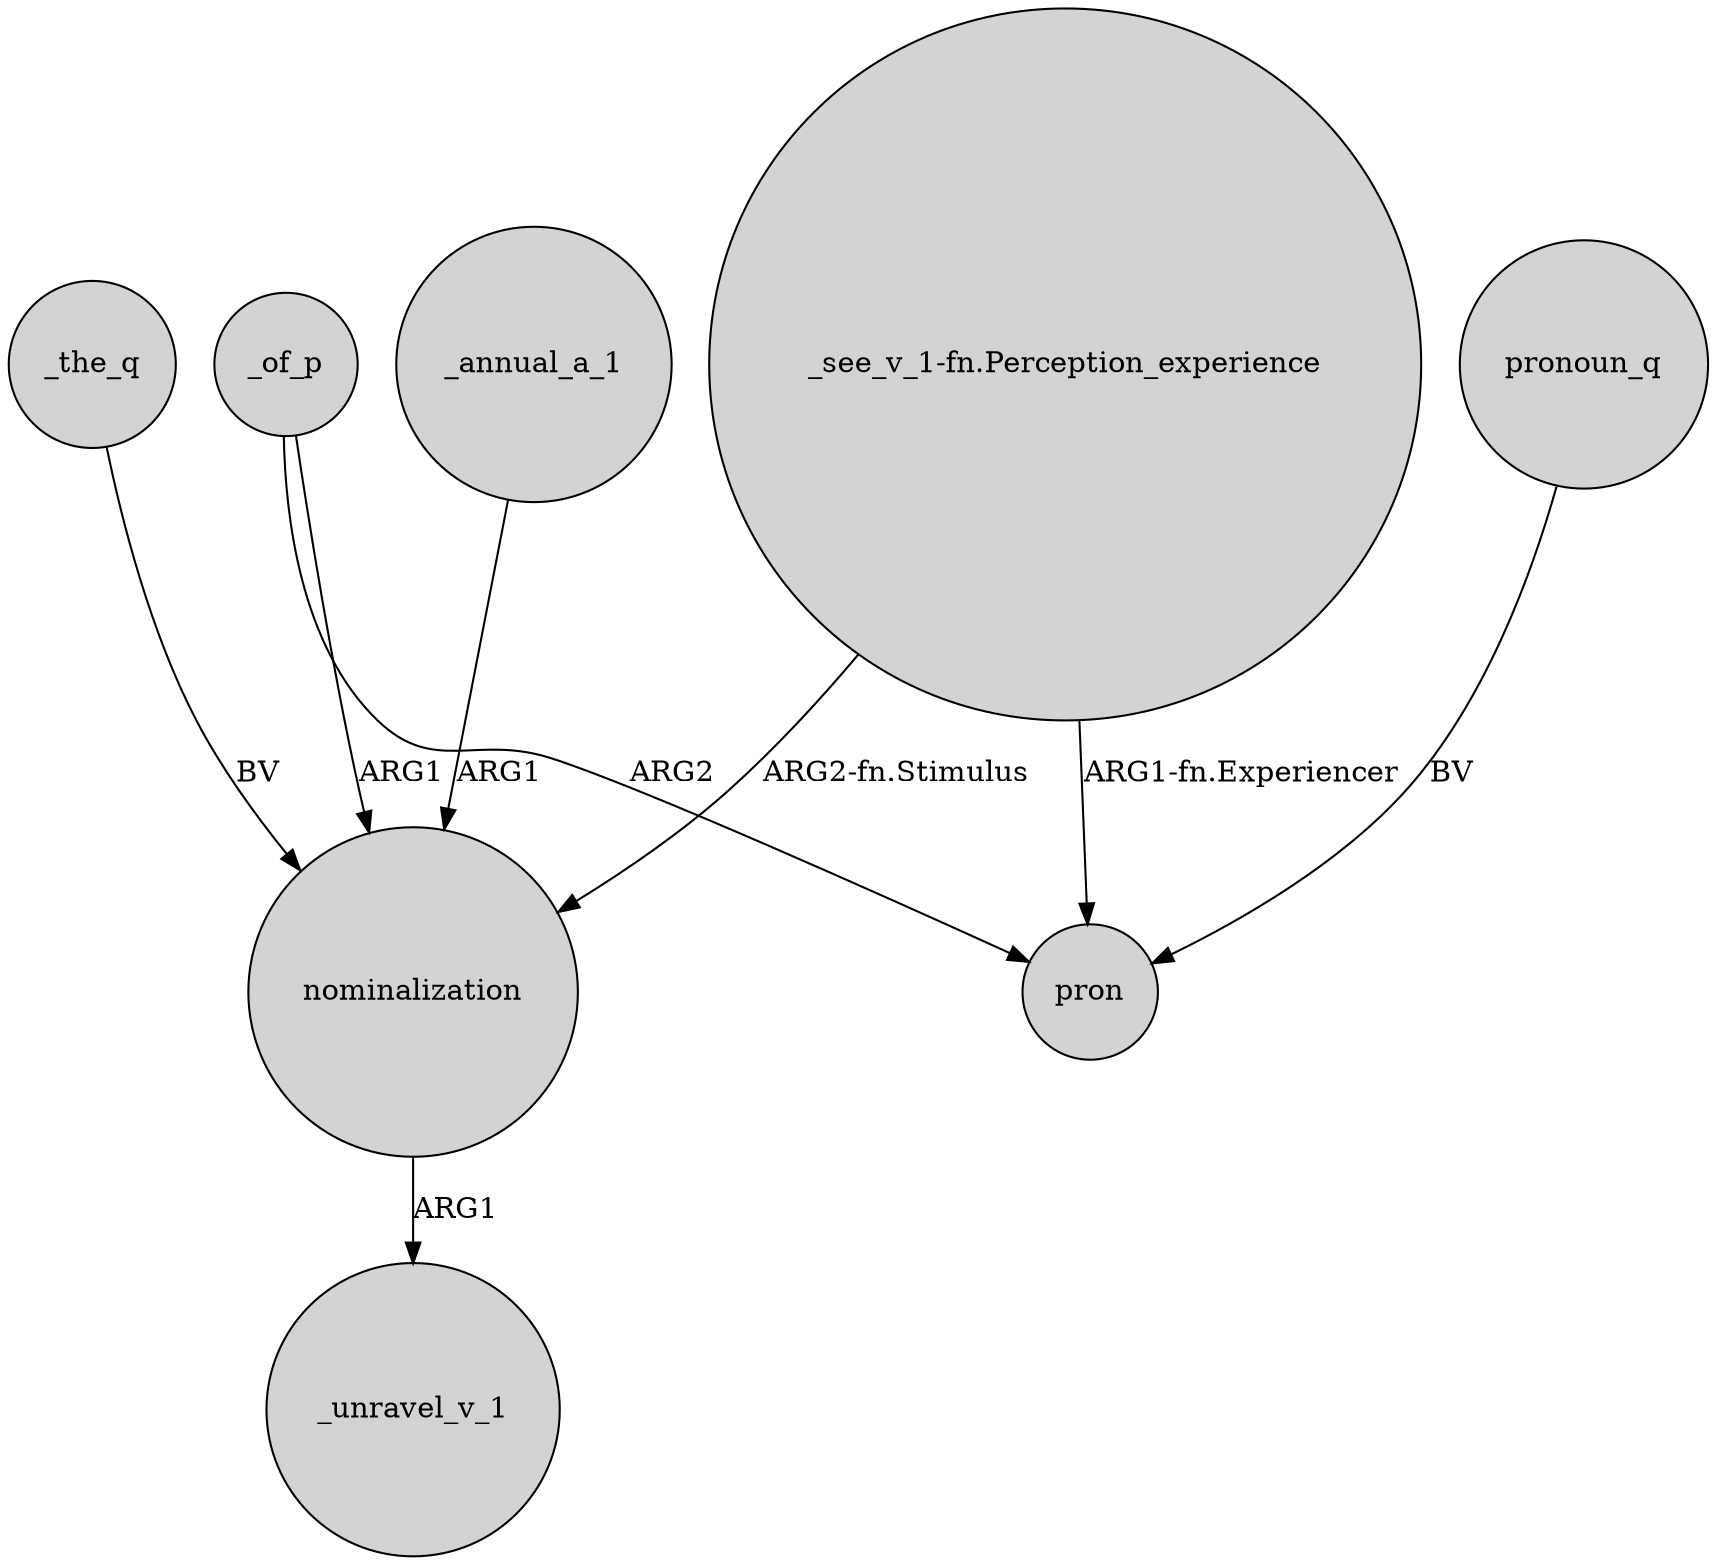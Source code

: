 digraph {
	node [shape=circle style=filled]
	"_see_v_1-fn.Perception_experience" -> nominalization [label="ARG2-fn.Stimulus"]
	"_see_v_1-fn.Perception_experience" -> pron [label="ARG1-fn.Experiencer"]
	_annual_a_1 -> nominalization [label=ARG1]
	_of_p -> nominalization [label=ARG1]
	_of_p -> pron [label=ARG2]
	_the_q -> nominalization [label=BV]
	nominalization -> _unravel_v_1 [label=ARG1]
	pronoun_q -> pron [label=BV]
}
